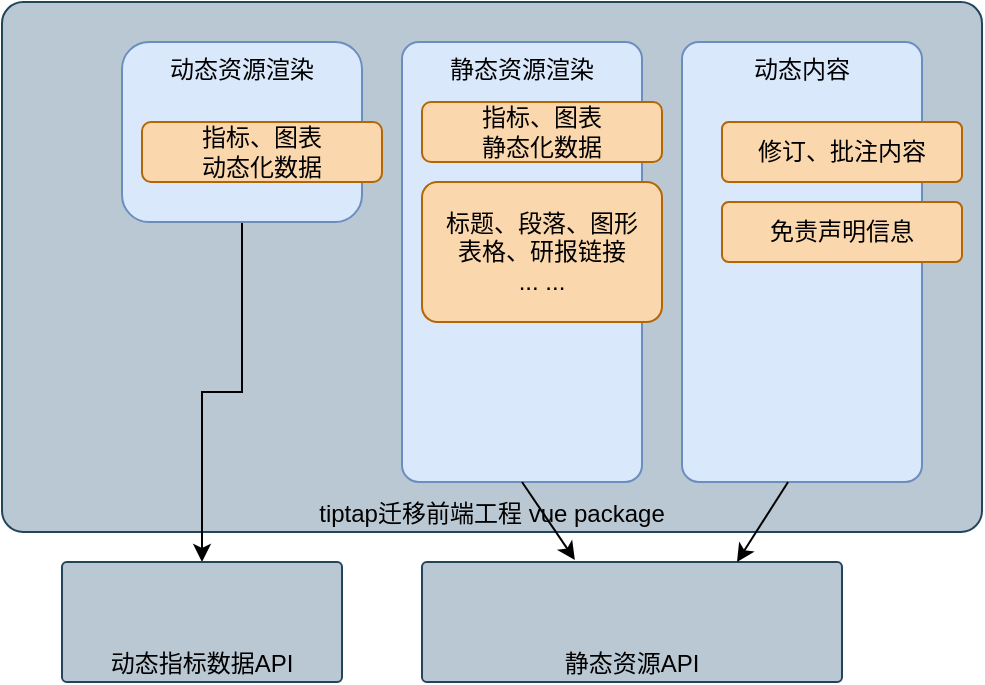 <mxfile version="20.8.16" type="github">
  <diagram name="第 1 页" id="Ej6Xu8YYIHDuc56v-rKU">
    <mxGraphModel dx="824" dy="618" grid="1" gridSize="10" guides="1" tooltips="1" connect="1" arrows="1" fold="1" page="1" pageScale="1" pageWidth="827" pageHeight="1169" math="0" shadow="0">
      <root>
        <mxCell id="0" />
        <mxCell id="1" parent="0" />
        <mxCell id="QLVLLkYk1Rk1FqDWxppT-1" value="tiptap迁移前端工程 vue package" style="rounded=1;whiteSpace=wrap;html=1;fillColor=#bac8d3;strokeColor=#23445d;verticalAlign=bottom;arcSize=4;" parent="1" vertex="1">
          <mxGeometry x="170" y="270" width="490" height="265" as="geometry" />
        </mxCell>
        <mxCell id="QLVLLkYk1Rk1FqDWxppT-2" style="edgeStyle=orthogonalEdgeStyle;rounded=0;orthogonalLoop=1;jettySize=auto;html=1;exitX=0.5;exitY=1;exitDx=0;exitDy=0;" parent="1" source="QLVLLkYk1Rk1FqDWxppT-3" target="QLVLLkYk1Rk1FqDWxppT-6" edge="1">
          <mxGeometry relative="1" as="geometry" />
        </mxCell>
        <mxCell id="QLVLLkYk1Rk1FqDWxppT-3" value="动态资源渲染" style="rounded=1;whiteSpace=wrap;html=1;fillColor=#dae8fc;strokeColor=#6c8ebf;verticalAlign=top;" parent="1" vertex="1">
          <mxGeometry x="230" y="290" width="120" height="90" as="geometry" />
        </mxCell>
        <mxCell id="QLVLLkYk1Rk1FqDWxppT-4" value="静态资源渲染" style="rounded=1;whiteSpace=wrap;html=1;fillColor=#dae8fc;strokeColor=#6c8ebf;arcSize=7;verticalAlign=top;" parent="1" vertex="1">
          <mxGeometry x="370" y="290" width="120" height="220" as="geometry" />
        </mxCell>
        <mxCell id="QLVLLkYk1Rk1FqDWxppT-5" value="标题、段落、图形 &lt;br&gt;表格、研报链接&lt;br&gt;... ..." style="rounded=1;whiteSpace=wrap;html=1;fillColor=#fad7ac;strokeColor=#b46504;arcSize=11;" parent="1" vertex="1">
          <mxGeometry x="380" y="360" width="120" height="70" as="geometry" />
        </mxCell>
        <mxCell id="QLVLLkYk1Rk1FqDWxppT-6" value="动态指标数据API" style="rounded=1;whiteSpace=wrap;html=1;fillColor=#bac8d3;strokeColor=#23445d;verticalAlign=bottom;arcSize=4;" parent="1" vertex="1">
          <mxGeometry x="200" y="550" width="140" height="60" as="geometry" />
        </mxCell>
        <mxCell id="QLVLLkYk1Rk1FqDWxppT-7" value="静态资源API" style="rounded=1;whiteSpace=wrap;html=1;fillColor=#bac8d3;strokeColor=#23445d;verticalAlign=bottom;arcSize=4;" parent="1" vertex="1">
          <mxGeometry x="380" y="550" width="210" height="60" as="geometry" />
        </mxCell>
        <mxCell id="QLVLLkYk1Rk1FqDWxppT-8" value="指标、图表&lt;br&gt;静态化数据" style="rounded=1;whiteSpace=wrap;html=1;fillColor=#fad7ac;strokeColor=#b46504;" parent="1" vertex="1">
          <mxGeometry x="380" y="320" width="120" height="30" as="geometry" />
        </mxCell>
        <mxCell id="QLVLLkYk1Rk1FqDWxppT-9" value="" style="endArrow=classic;html=1;rounded=0;exitX=0.5;exitY=1;exitDx=0;exitDy=0;entryX=0.364;entryY=-0.017;entryDx=0;entryDy=0;entryPerimeter=0;" parent="1" source="QLVLLkYk1Rk1FqDWxppT-4" target="QLVLLkYk1Rk1FqDWxppT-7" edge="1">
          <mxGeometry width="50" height="50" relative="1" as="geometry">
            <mxPoint x="380" y="320" as="sourcePoint" />
            <mxPoint x="430" y="270" as="targetPoint" />
          </mxGeometry>
        </mxCell>
        <mxCell id="1Zusz6Eb5MTFPOyElNCq-1" value="指标、图表&lt;br&gt;动态化数据" style="rounded=1;whiteSpace=wrap;html=1;fillColor=#fad7ac;strokeColor=#b46504;" vertex="1" parent="1">
          <mxGeometry x="240" y="330" width="120" height="30" as="geometry" />
        </mxCell>
        <mxCell id="1Zusz6Eb5MTFPOyElNCq-4" value="动态内容" style="rounded=1;whiteSpace=wrap;html=1;fillColor=#dae8fc;strokeColor=#6c8ebf;arcSize=7;verticalAlign=top;" vertex="1" parent="1">
          <mxGeometry x="510" y="290" width="120" height="220" as="geometry" />
        </mxCell>
        <mxCell id="1Zusz6Eb5MTFPOyElNCq-3" value="修订、批注内容" style="rounded=1;whiteSpace=wrap;html=1;fillColor=#fad7ac;strokeColor=#b46504;arcSize=11;" vertex="1" parent="1">
          <mxGeometry x="530" y="330" width="120" height="30" as="geometry" />
        </mxCell>
        <mxCell id="1Zusz6Eb5MTFPOyElNCq-5" value="免责声明信息" style="rounded=1;whiteSpace=wrap;html=1;fillColor=#fad7ac;strokeColor=#b46504;arcSize=11;" vertex="1" parent="1">
          <mxGeometry x="530" y="370" width="120" height="30" as="geometry" />
        </mxCell>
        <mxCell id="1Zusz6Eb5MTFPOyElNCq-6" value="" style="endArrow=classic;html=1;rounded=0;entryX=0.75;entryY=0;entryDx=0;entryDy=0;exitX=0.442;exitY=1;exitDx=0;exitDy=0;exitPerimeter=0;" edge="1" parent="1" source="1Zusz6Eb5MTFPOyElNCq-4" target="QLVLLkYk1Rk1FqDWxppT-7">
          <mxGeometry width="50" height="50" relative="1" as="geometry">
            <mxPoint x="390" y="570" as="sourcePoint" />
            <mxPoint x="440" y="520" as="targetPoint" />
          </mxGeometry>
        </mxCell>
      </root>
    </mxGraphModel>
  </diagram>
</mxfile>
